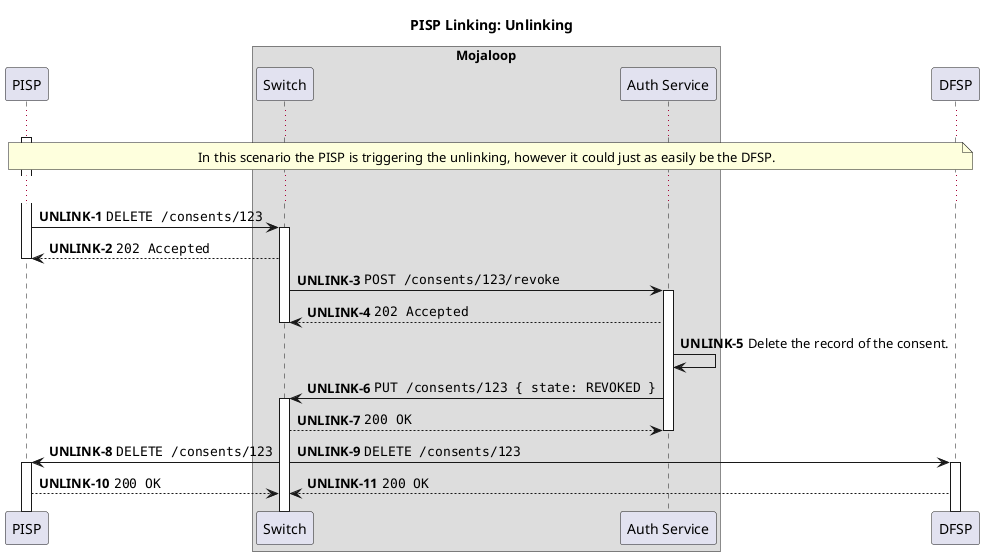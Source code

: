 @startuml

!pragma teoz true

title PISP Linking: Unlinking

participant "PISP" as PISP

box "Mojaloop"
    participant Switch
    participant "Auth Service" as Auth
end box

participant "DFSP" as DFSP

autonumber 1 "<b>UNLINK-#</b>"

activate PISP

...

note over PISP, DFSP
  In this scenario the PISP is triggering the unlinking, however it could just as easily be the DFSP.
end note

...

PISP -> Switch ++: ""DELETE /consents/123""
Switch --> PISP: ""202 Accepted""
deactivate PISP

' TODO: Do we include the ALS lookup here to figure out which Auth service is
' responsible for the given Consent?

Switch -> Auth ++:  ""POST /consents/123/revoke""
Auth --> Switch: ""202 Accepted""
deactivate Switch

Auth -> Auth: Delete the record of the consent.

Auth -> Switch ++: ""PUT /consents/123 { state: REVOKED }""
Switch --> Auth: ""200 OK""
deactivate Auth

Switch -> PISP ++: ""DELETE /consents/123""
& Switch -> DFSP ++: ""DELETE /consents/123""

PISP --> Switch: ""200 OK""
& DFSP --> Switch: ""200 OK""

@enduml
